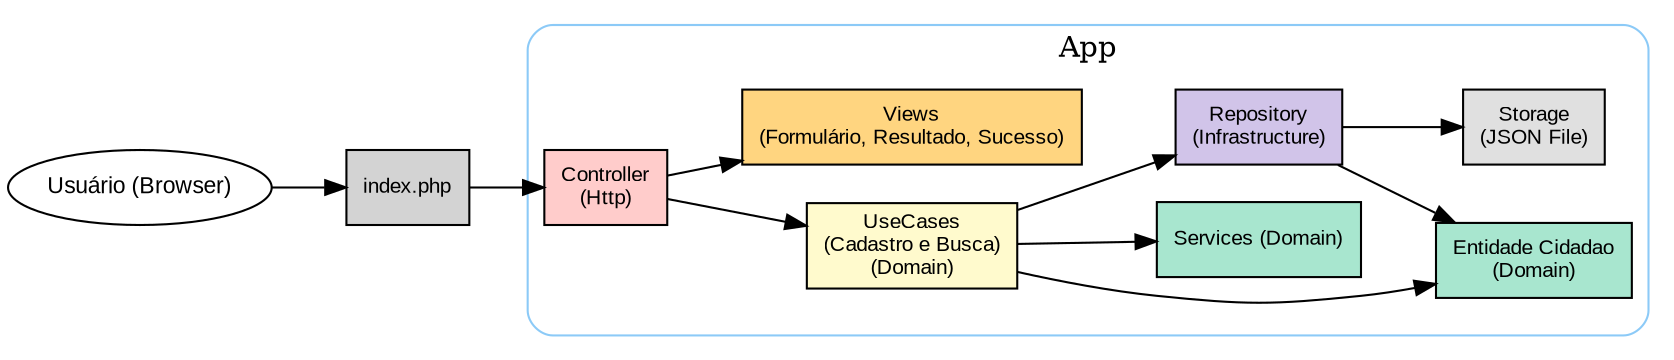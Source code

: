digraph G {
    rankdir=LR;
    node [shape=box style=rounded fontsize=10 fontname="Arial"];

    // Subgraph APP
    subgraph cluster_App {
        label = "App";
        style = rounded;
        color = "#8CCAF7";

        Core [label="Entidade Cidadao\n(Domain)", fillcolor="#A8E6CF", style="filled"];
        Services [label="Services (Domain)", fillcolor="#A8E6CF", style="filled"];
        UseCases [label="UseCases\n(Cadastro e Busca)\n(Domain)", fillcolor="#FFFACD", style="filled"];
        Controller [label="Controller\n(Http)", fillcolor="#FFCCCB", style="filled"];
        Repository [label="Repository\n(Infrastructure)", fillcolor="#D1C4E9", style="filled"];
        Storage [label="Storage\n(JSON File)", fillcolor="#E0E0E0", style="filled"];
        View [label="Views\n(Formulário, Resultado, Sucesso)", fillcolor="#FFD580", style="filled"];
    }

    // Client + index.php
    Client [label="Usuário (Browser)", shape=oval, fontsize=11, fontname="Arial"];
    Index [label="index.php", shape=box, style="filled", fillcolor="lightgray"];

    // Fluxo de dependência
    Client -> Index -> Controller;
    Controller -> UseCases;
    Controller -> View;
    UseCases -> Core;
    UseCases -> Services;
    UseCases -> Repository;
    Repository -> Core;
    Repository -> Storage;
}
